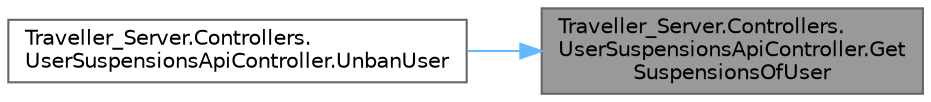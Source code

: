 digraph "Traveller_Server.Controllers.UserSuspensionsApiController.GetSuspensionsOfUser"
{
 // LATEX_PDF_SIZE
  bgcolor="transparent";
  edge [fontname=Helvetica,fontsize=10,labelfontname=Helvetica,labelfontsize=10];
  node [fontname=Helvetica,fontsize=10,shape=box,height=0.2,width=0.4];
  rankdir="RL";
  Node1 [label="Traveller_Server.Controllers.\lUserSuspensionsApiController.Get\lSuspensionsOfUser",height=0.2,width=0.4,color="gray40", fillcolor="grey60", style="filled", fontcolor="black",tooltip="Gets the suspensions of a user."];
  Node1 -> Node2 [dir="back",color="steelblue1",style="solid"];
  Node2 [label="Traveller_Server.Controllers.\lUserSuspensionsApiController.UnbanUser",height=0.2,width=0.4,color="grey40", fillcolor="white", style="filled",URL="$class_traveller___server_1_1_controllers_1_1_user_suspensions_api_controller.html#a01ec41de219b571a828c3f2089390377",tooltip="Removes the active ban on the specified user."];
}
